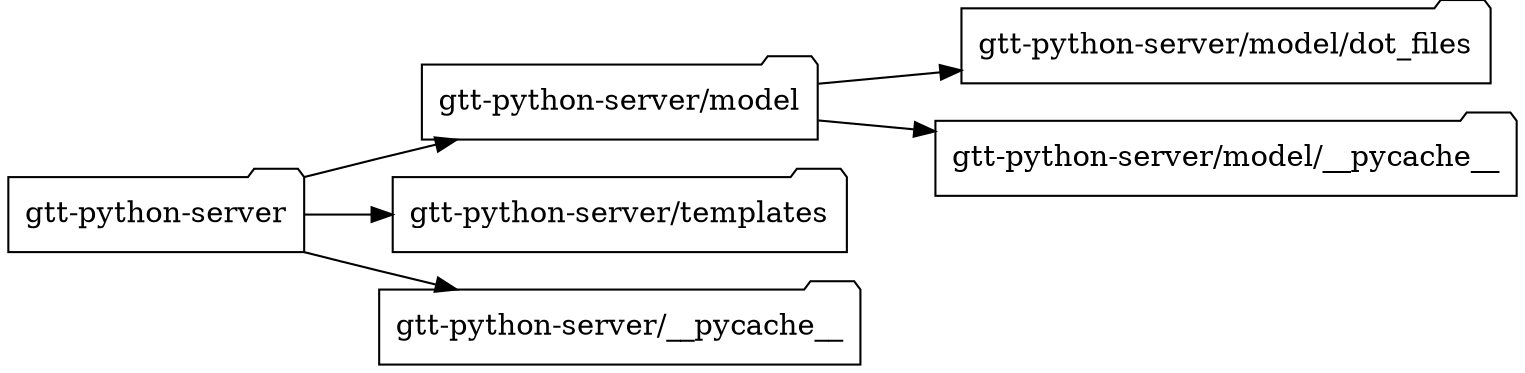digraph G {
  rankdir=LR;
  node [shape=folder];
  "gtt-python-server";
  "gtt-python-server" -> "gtt-python-server/model";
  "gtt-python-server" -> "gtt-python-server/templates";
  "gtt-python-server" -> "gtt-python-server/__pycache__";
  "gtt-python-server/model";
  "gtt-python-server/model" -> "gtt-python-server/model/dot_files";
  "gtt-python-server/model" -> "gtt-python-server/model/__pycache__";
  "gtt-python-server/model/dot_files";
  "gtt-python-server/model/__pycache__";
  "gtt-python-server/templates";
  "gtt-python-server/__pycache__";
}